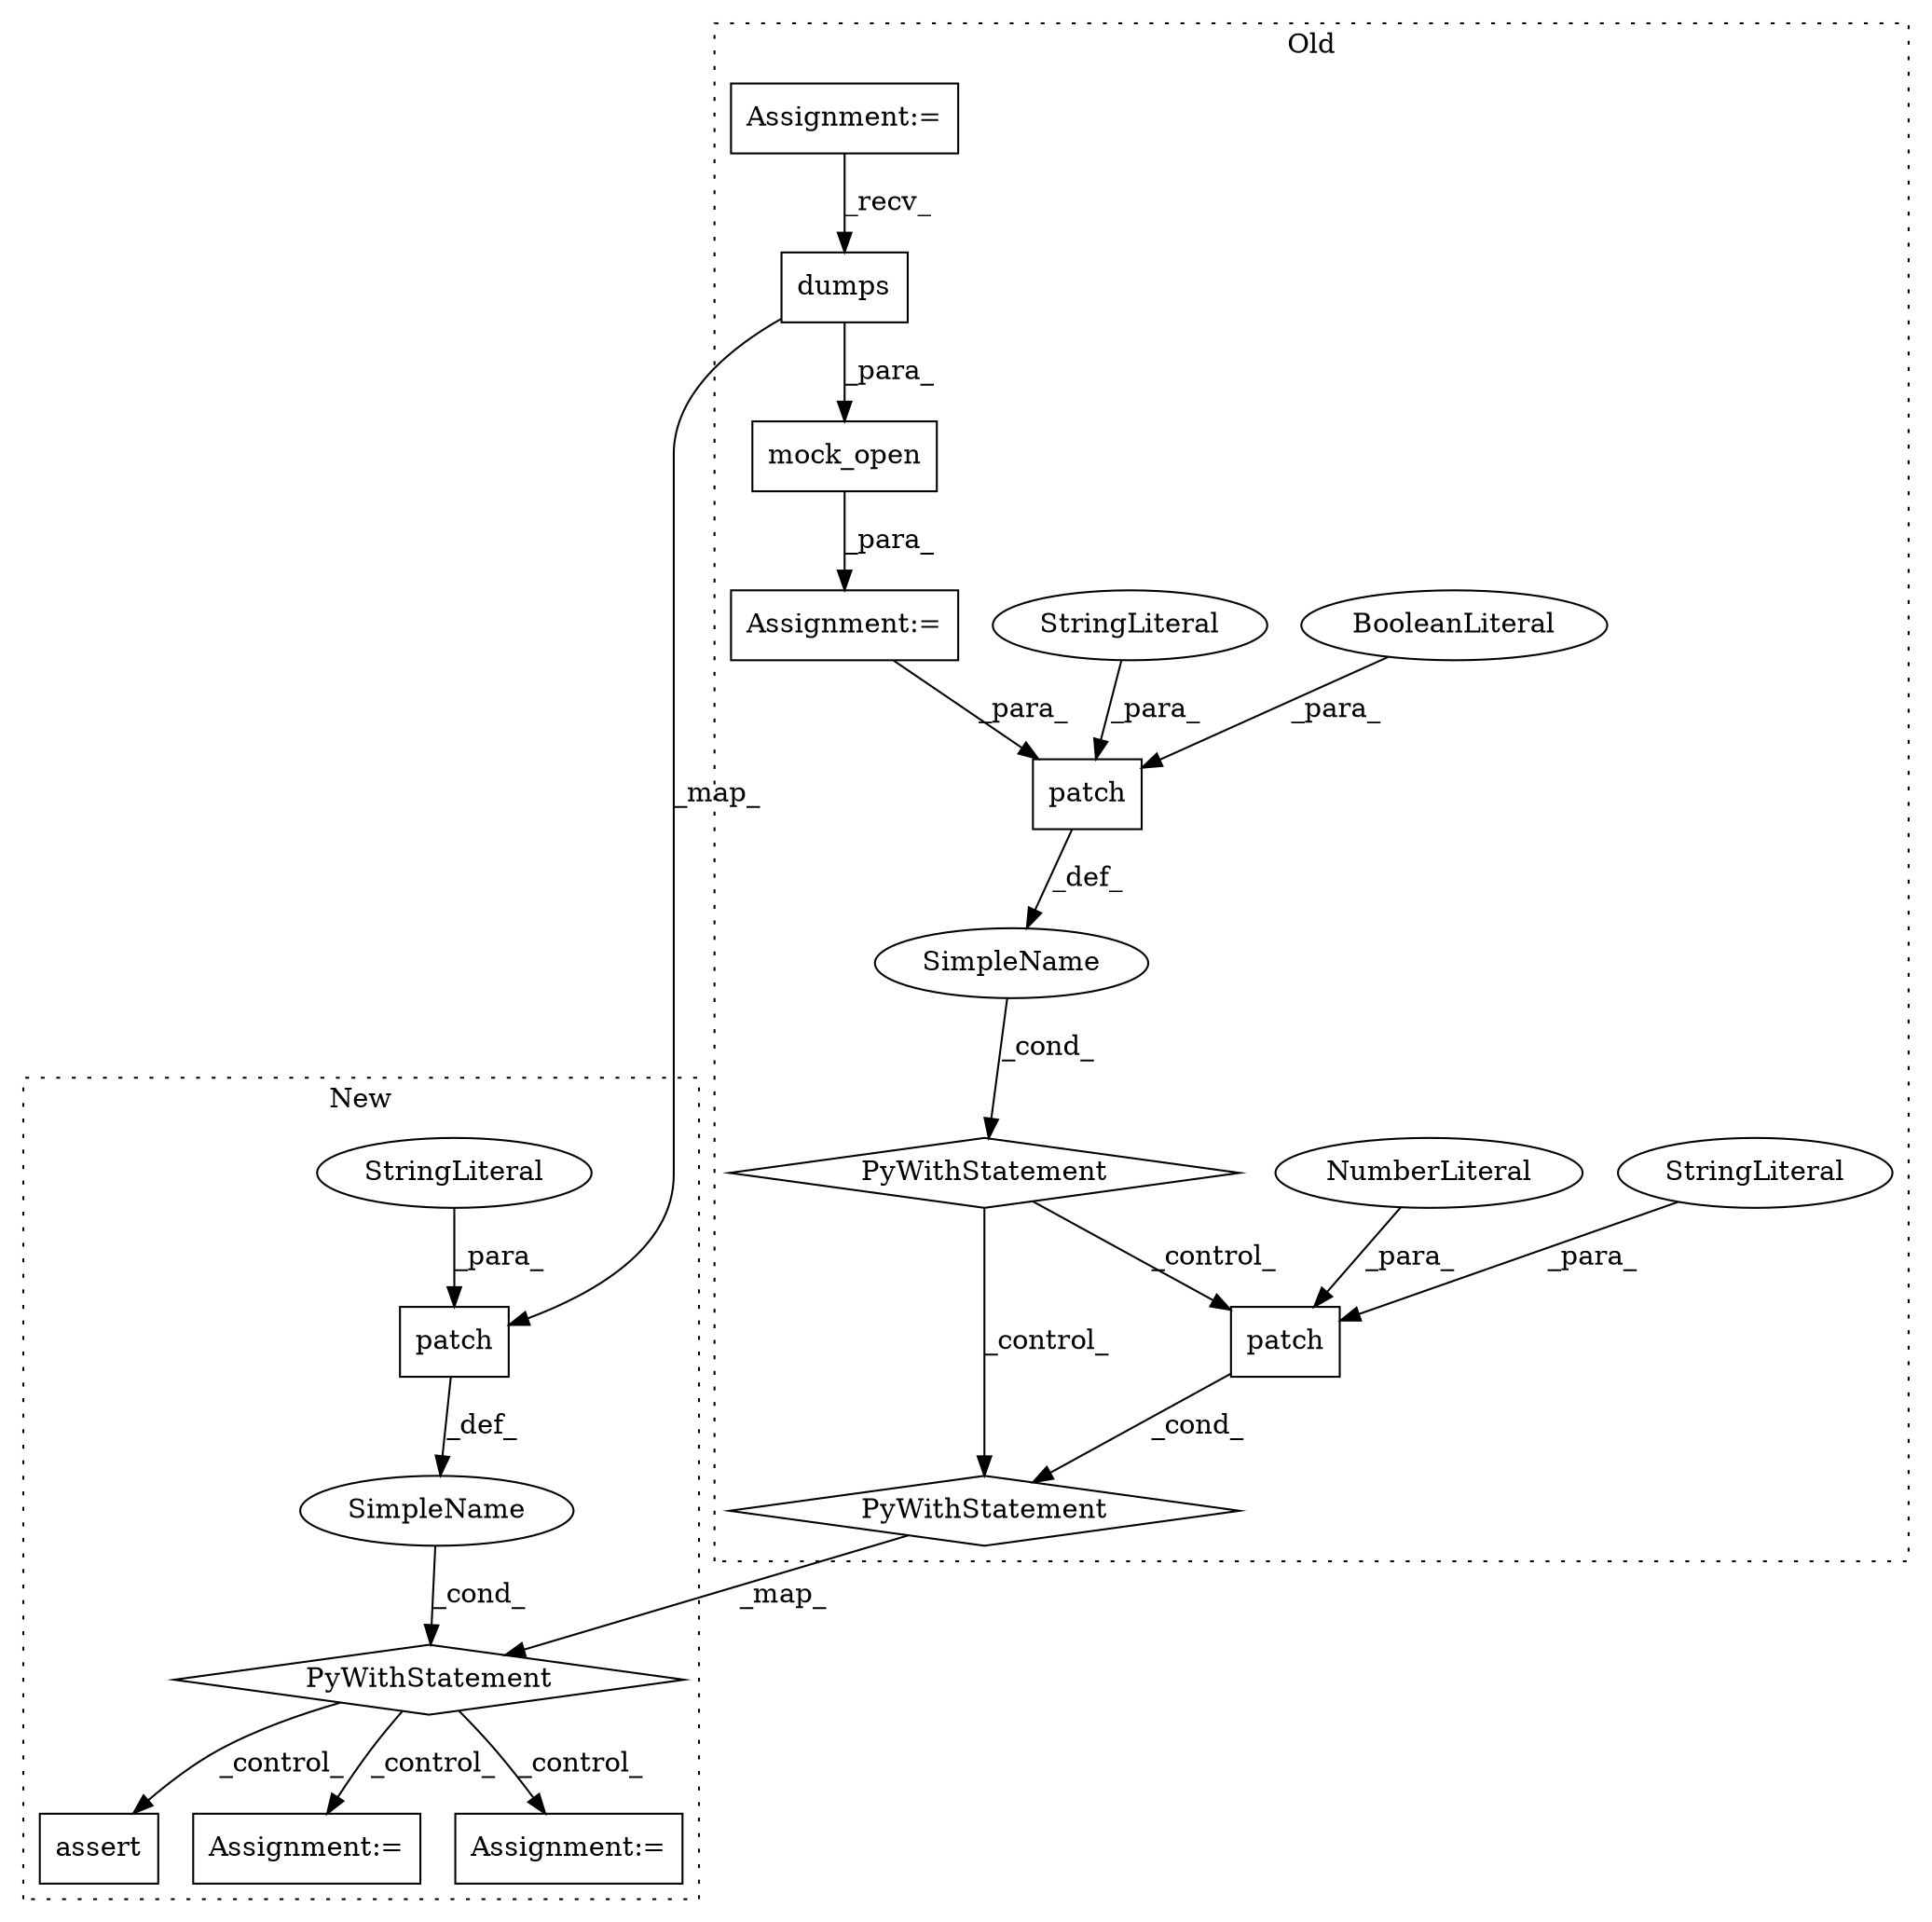 digraph G {
subgraph cluster0 {
1 [label="mock_open" a="32" s="1763,1811" l="10,1" shape="box"];
3 [label="PyWithStatement" a="104" s="1836,1892" l="10,2" shape="diamond"];
4 [label="patch" a="32" s="1846,1891" l="6,1" shape="box"];
5 [label="BooleanLiteral" a="9" s="1887" l="4" shape="ellipse"];
8 [label="StringLiteral" a="45" s="1852" l="30" shape="ellipse"];
9 [label="Assignment:=" a="7" s="1762" l="1" shape="box"];
10 [label="PyWithStatement" a="104" s="1902,1954" l="10,2" shape="diamond"];
12 [label="SimpleName" a="42" s="" l="" shape="ellipse"];
14 [label="patch" a="32" s="1912,1953" l="6,1" shape="box"];
15 [label="NumberLiteral" a="34" s="1952" l="1" shape="ellipse"];
16 [label="dumps" a="32" s="1778,1810" l="6,1" shape="box"];
18 [label="Assignment:=" a="7" s="1532" l="4" shape="box"];
19 [label="StringLiteral" a="45" s="1918" l="33" shape="ellipse"];
label = "Old";
style="dotted";
}
subgraph cluster1 {
2 [label="assert" a="6" s="2013" l="7" shape="box"];
6 [label="SimpleName" a="42" s="" l="" shape="ellipse"];
7 [label="Assignment:=" a="7" s="1860" l="10" shape="box"];
11 [label="PyWithStatement" a="104" s="1652,1745" l="10,2" shape="diamond"];
13 [label="Assignment:=" a="7" s="1759" l="11" shape="box"];
17 [label="patch" a="32" s="1662,1744" l="6,1" shape="box"];
20 [label="StringLiteral" a="45" s="1668" l="49" shape="ellipse"];
label = "New";
style="dotted";
}
1 -> 9 [label="_para_"];
3 -> 10 [label="_control_"];
3 -> 14 [label="_control_"];
4 -> 12 [label="_def_"];
5 -> 4 [label="_para_"];
6 -> 11 [label="_cond_"];
8 -> 4 [label="_para_"];
9 -> 4 [label="_para_"];
10 -> 11 [label="_map_"];
11 -> 2 [label="_control_"];
11 -> 7 [label="_control_"];
11 -> 13 [label="_control_"];
12 -> 3 [label="_cond_"];
14 -> 10 [label="_cond_"];
15 -> 14 [label="_para_"];
16 -> 17 [label="_map_"];
16 -> 1 [label="_para_"];
17 -> 6 [label="_def_"];
18 -> 16 [label="_recv_"];
19 -> 14 [label="_para_"];
20 -> 17 [label="_para_"];
}